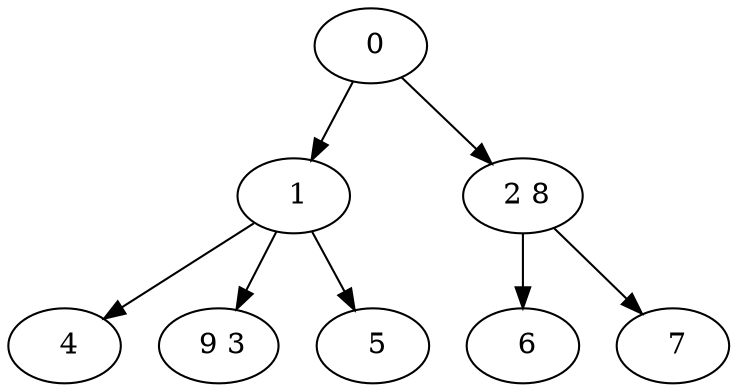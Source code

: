 digraph mytree {
" 0" -> " 1";
" 0" -> " 2 8";
" 1" -> " 4";
" 1" -> " 9 3";
" 1" -> " 5";
" 2 8" -> " 6";
" 2 8" -> " 7";
" 4";
" 9 3";
" 6";
" 7";
" 5";
}
